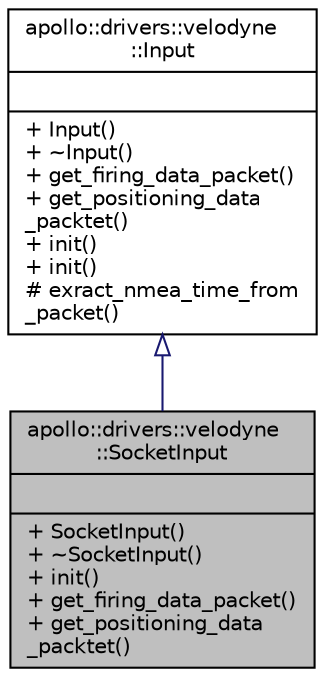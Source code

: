 digraph "apollo::drivers::velodyne::SocketInput"
{
  edge [fontname="Helvetica",fontsize="10",labelfontname="Helvetica",labelfontsize="10"];
  node [fontname="Helvetica",fontsize="10",shape=record];
  Node2 [label="{apollo::drivers::velodyne\l::SocketInput\n||+ SocketInput()\l+ ~SocketInput()\l+ init()\l+ get_firing_data_packet()\l+ get_positioning_data\l_packtet()\l}",height=0.2,width=0.4,color="black", fillcolor="grey75", style="filled", fontcolor="black"];
  Node3 -> Node2 [dir="back",color="midnightblue",fontsize="10",style="solid",arrowtail="onormal",fontname="Helvetica"];
  Node3 [label="{apollo::drivers::velodyne\l::Input\n||+ Input()\l+ ~Input()\l+ get_firing_data_packet()\l+ get_positioning_data\l_packtet()\l+ init()\l+ init()\l# exract_nmea_time_from\l_packet()\l}",height=0.2,width=0.4,color="black", fillcolor="white", style="filled",URL="$classapollo_1_1drivers_1_1velodyne_1_1Input.html",tooltip="Pure virtual Velodyne input base class. "];
}
